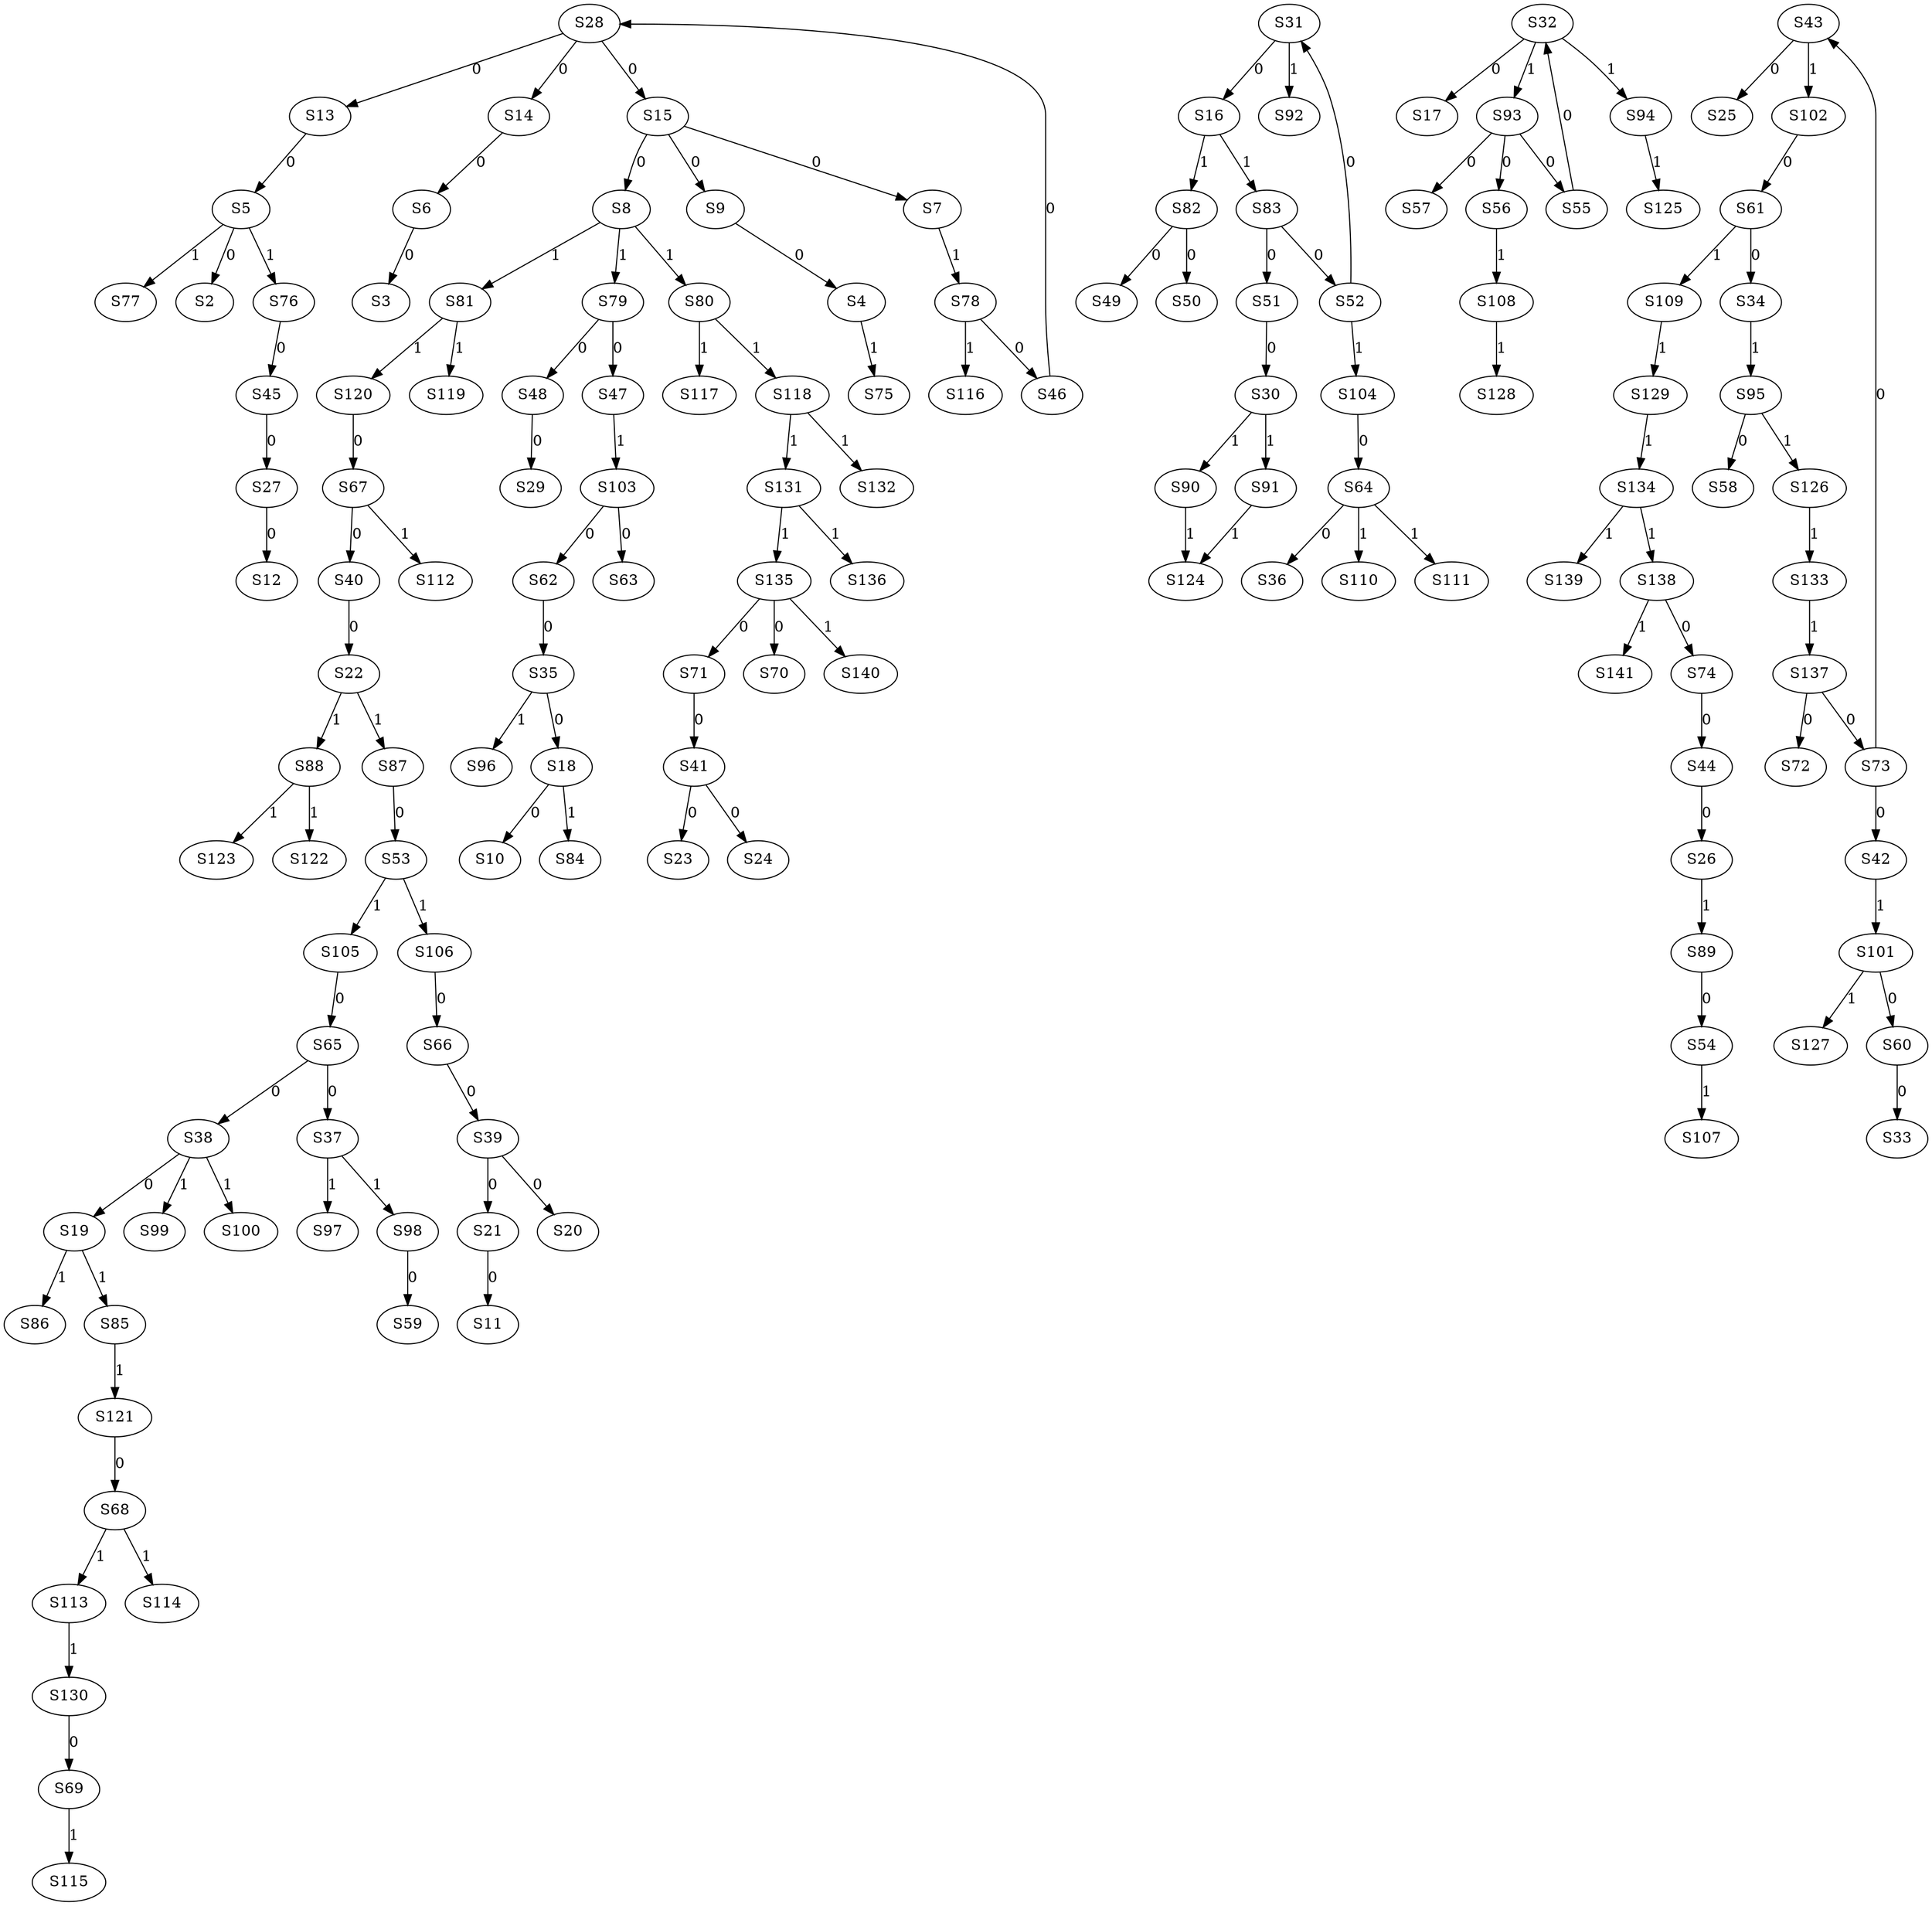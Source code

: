 strict digraph {
	S5 -> S2 [ label = 0 ];
	S6 -> S3 [ label = 0 ];
	S9 -> S4 [ label = 0 ];
	S13 -> S5 [ label = 0 ];
	S14 -> S6 [ label = 0 ];
	S15 -> S7 [ label = 0 ];
	S15 -> S8 [ label = 0 ];
	S15 -> S9 [ label = 0 ];
	S18 -> S10 [ label = 0 ];
	S21 -> S11 [ label = 0 ];
	S27 -> S12 [ label = 0 ];
	S28 -> S13 [ label = 0 ];
	S28 -> S14 [ label = 0 ];
	S28 -> S15 [ label = 0 ];
	S31 -> S16 [ label = 0 ];
	S32 -> S17 [ label = 0 ];
	S35 -> S18 [ label = 0 ];
	S38 -> S19 [ label = 0 ];
	S39 -> S20 [ label = 0 ];
	S39 -> S21 [ label = 0 ];
	S40 -> S22 [ label = 0 ];
	S41 -> S23 [ label = 0 ];
	S41 -> S24 [ label = 0 ];
	S43 -> S25 [ label = 0 ];
	S44 -> S26 [ label = 0 ];
	S45 -> S27 [ label = 0 ];
	S46 -> S28 [ label = 0 ];
	S48 -> S29 [ label = 0 ];
	S51 -> S30 [ label = 0 ];
	S52 -> S31 [ label = 0 ];
	S55 -> S32 [ label = 0 ];
	S60 -> S33 [ label = 0 ];
	S61 -> S34 [ label = 0 ];
	S62 -> S35 [ label = 0 ];
	S64 -> S36 [ label = 0 ];
	S65 -> S37 [ label = 0 ];
	S65 -> S38 [ label = 0 ];
	S66 -> S39 [ label = 0 ];
	S67 -> S40 [ label = 0 ];
	S71 -> S41 [ label = 0 ];
	S73 -> S42 [ label = 0 ];
	S73 -> S43 [ label = 0 ];
	S74 -> S44 [ label = 0 ];
	S76 -> S45 [ label = 0 ];
	S78 -> S46 [ label = 0 ];
	S79 -> S47 [ label = 0 ];
	S79 -> S48 [ label = 0 ];
	S82 -> S49 [ label = 0 ];
	S82 -> S50 [ label = 0 ];
	S83 -> S51 [ label = 0 ];
	S83 -> S52 [ label = 0 ];
	S87 -> S53 [ label = 0 ];
	S89 -> S54 [ label = 0 ];
	S93 -> S55 [ label = 0 ];
	S93 -> S56 [ label = 0 ];
	S93 -> S57 [ label = 0 ];
	S95 -> S58 [ label = 0 ];
	S98 -> S59 [ label = 0 ];
	S101 -> S60 [ label = 0 ];
	S102 -> S61 [ label = 0 ];
	S103 -> S62 [ label = 0 ];
	S103 -> S63 [ label = 0 ];
	S104 -> S64 [ label = 0 ];
	S105 -> S65 [ label = 0 ];
	S106 -> S66 [ label = 0 ];
	S120 -> S67 [ label = 0 ];
	S121 -> S68 [ label = 0 ];
	S130 -> S69 [ label = 0 ];
	S135 -> S70 [ label = 0 ];
	S135 -> S71 [ label = 0 ];
	S137 -> S72 [ label = 0 ];
	S137 -> S73 [ label = 0 ];
	S138 -> S74 [ label = 0 ];
	S4 -> S75 [ label = 1 ];
	S5 -> S76 [ label = 1 ];
	S5 -> S77 [ label = 1 ];
	S7 -> S78 [ label = 1 ];
	S8 -> S79 [ label = 1 ];
	S8 -> S80 [ label = 1 ];
	S8 -> S81 [ label = 1 ];
	S16 -> S82 [ label = 1 ];
	S16 -> S83 [ label = 1 ];
	S18 -> S84 [ label = 1 ];
	S19 -> S85 [ label = 1 ];
	S19 -> S86 [ label = 1 ];
	S22 -> S87 [ label = 1 ];
	S22 -> S88 [ label = 1 ];
	S26 -> S89 [ label = 1 ];
	S30 -> S90 [ label = 1 ];
	S30 -> S91 [ label = 1 ];
	S31 -> S92 [ label = 1 ];
	S32 -> S93 [ label = 1 ];
	S32 -> S94 [ label = 1 ];
	S34 -> S95 [ label = 1 ];
	S35 -> S96 [ label = 1 ];
	S37 -> S97 [ label = 1 ];
	S37 -> S98 [ label = 1 ];
	S38 -> S99 [ label = 1 ];
	S38 -> S100 [ label = 1 ];
	S42 -> S101 [ label = 1 ];
	S43 -> S102 [ label = 1 ];
	S47 -> S103 [ label = 1 ];
	S52 -> S104 [ label = 1 ];
	S53 -> S105 [ label = 1 ];
	S53 -> S106 [ label = 1 ];
	S54 -> S107 [ label = 1 ];
	S56 -> S108 [ label = 1 ];
	S61 -> S109 [ label = 1 ];
	S64 -> S110 [ label = 1 ];
	S64 -> S111 [ label = 1 ];
	S67 -> S112 [ label = 1 ];
	S68 -> S113 [ label = 1 ];
	S68 -> S114 [ label = 1 ];
	S69 -> S115 [ label = 1 ];
	S78 -> S116 [ label = 1 ];
	S80 -> S117 [ label = 1 ];
	S80 -> S118 [ label = 1 ];
	S81 -> S119 [ label = 1 ];
	S81 -> S120 [ label = 1 ];
	S85 -> S121 [ label = 1 ];
	S88 -> S122 [ label = 1 ];
	S88 -> S123 [ label = 1 ];
	S91 -> S124 [ label = 1 ];
	S94 -> S125 [ label = 1 ];
	S95 -> S126 [ label = 1 ];
	S101 -> S127 [ label = 1 ];
	S108 -> S128 [ label = 1 ];
	S109 -> S129 [ label = 1 ];
	S113 -> S130 [ label = 1 ];
	S118 -> S131 [ label = 1 ];
	S118 -> S132 [ label = 1 ];
	S126 -> S133 [ label = 1 ];
	S129 -> S134 [ label = 1 ];
	S131 -> S135 [ label = 1 ];
	S131 -> S136 [ label = 1 ];
	S133 -> S137 [ label = 1 ];
	S134 -> S138 [ label = 1 ];
	S134 -> S139 [ label = 1 ];
	S135 -> S140 [ label = 1 ];
	S138 -> S141 [ label = 1 ];
	S90 -> S124 [ label = 1 ];
}